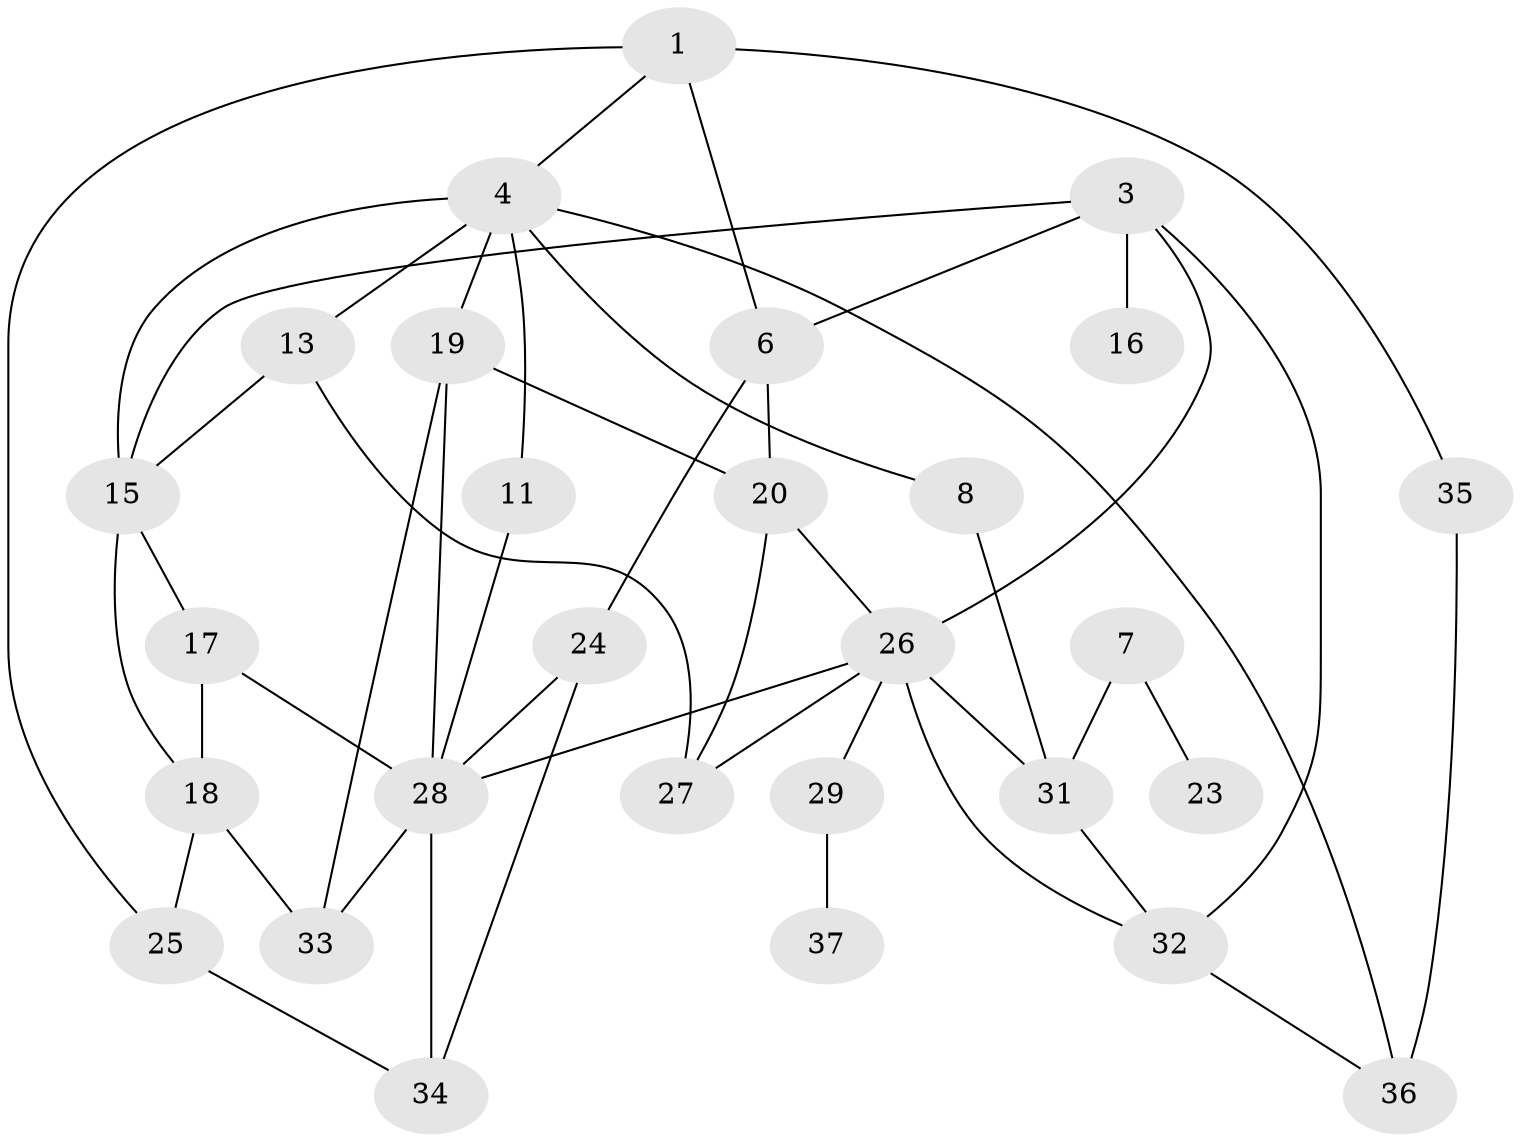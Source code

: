 // original degree distribution, {5: 0.05405405405405406, 4: 0.20270270270270271, 1: 0.1891891891891892, 2: 0.2702702702702703, 0: 0.10810810810810811, 3: 0.14864864864864866, 6: 0.013513513513513514, 7: 0.013513513513513514}
// Generated by graph-tools (version 1.1) at 2025/00/03/09/25 03:00:48]
// undirected, 28 vertices, 48 edges
graph export_dot {
graph [start="1"]
  node [color=gray90,style=filled];
  1;
  3;
  4;
  6;
  7;
  8;
  11;
  13;
  15;
  16;
  17;
  18;
  19;
  20;
  23;
  24;
  25;
  26;
  27;
  28;
  29;
  31;
  32;
  33;
  34;
  35;
  36;
  37;
  1 -- 4 [weight=1.0];
  1 -- 6 [weight=1.0];
  1 -- 25 [weight=1.0];
  1 -- 35 [weight=1.0];
  3 -- 6 [weight=1.0];
  3 -- 15 [weight=1.0];
  3 -- 16 [weight=1.0];
  3 -- 26 [weight=1.0];
  3 -- 32 [weight=1.0];
  4 -- 8 [weight=1.0];
  4 -- 11 [weight=1.0];
  4 -- 13 [weight=1.0];
  4 -- 15 [weight=2.0];
  4 -- 19 [weight=1.0];
  4 -- 36 [weight=1.0];
  6 -- 20 [weight=1.0];
  6 -- 24 [weight=1.0];
  7 -- 23 [weight=1.0];
  7 -- 31 [weight=2.0];
  8 -- 31 [weight=1.0];
  11 -- 28 [weight=1.0];
  13 -- 15 [weight=1.0];
  13 -- 27 [weight=1.0];
  15 -- 17 [weight=1.0];
  15 -- 18 [weight=1.0];
  17 -- 18 [weight=1.0];
  17 -- 28 [weight=1.0];
  18 -- 25 [weight=1.0];
  18 -- 33 [weight=2.0];
  19 -- 20 [weight=1.0];
  19 -- 28 [weight=2.0];
  19 -- 33 [weight=1.0];
  20 -- 26 [weight=1.0];
  20 -- 27 [weight=1.0];
  24 -- 28 [weight=1.0];
  24 -- 34 [weight=1.0];
  25 -- 34 [weight=1.0];
  26 -- 27 [weight=1.0];
  26 -- 28 [weight=1.0];
  26 -- 29 [weight=1.0];
  26 -- 31 [weight=1.0];
  26 -- 32 [weight=1.0];
  28 -- 33 [weight=1.0];
  28 -- 34 [weight=1.0];
  29 -- 37 [weight=1.0];
  31 -- 32 [weight=1.0];
  32 -- 36 [weight=1.0];
  35 -- 36 [weight=1.0];
}
